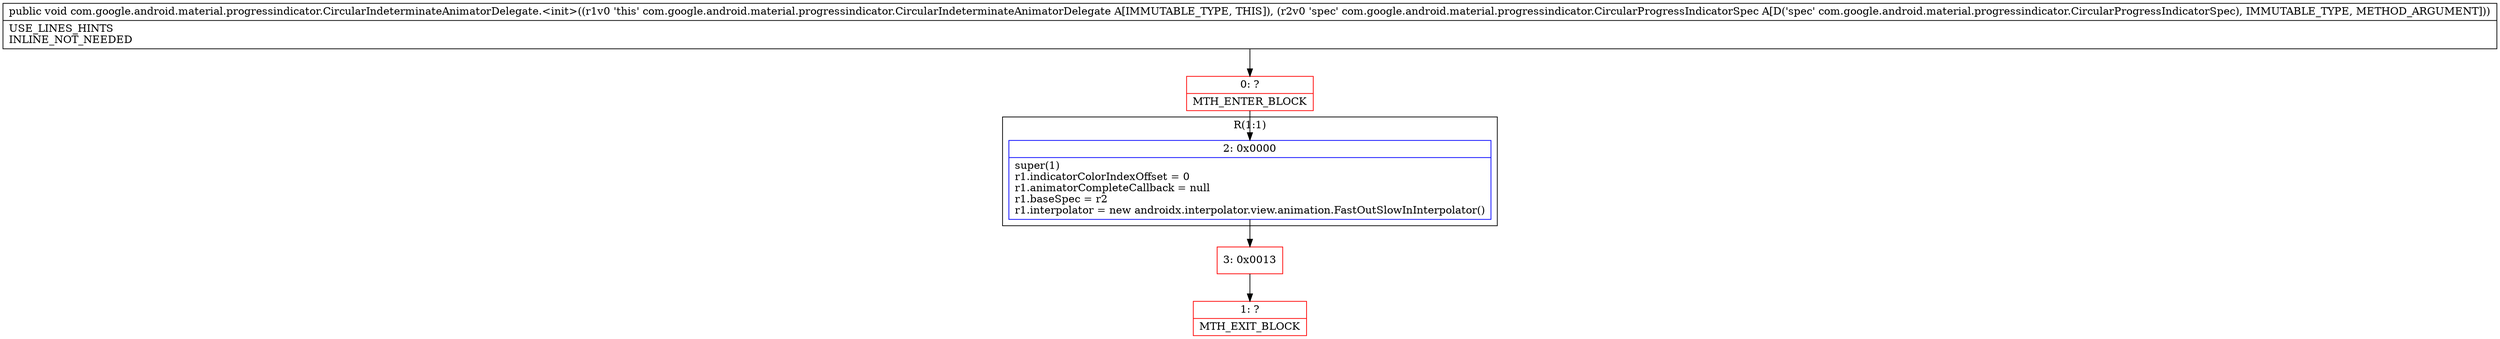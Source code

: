 digraph "CFG forcom.google.android.material.progressindicator.CircularIndeterminateAnimatorDelegate.\<init\>(Lcom\/google\/android\/material\/progressindicator\/CircularProgressIndicatorSpec;)V" {
subgraph cluster_Region_521627373 {
label = "R(1:1)";
node [shape=record,color=blue];
Node_2 [shape=record,label="{2\:\ 0x0000|super(1)\lr1.indicatorColorIndexOffset = 0\lr1.animatorCompleteCallback = null\lr1.baseSpec = r2\lr1.interpolator = new androidx.interpolator.view.animation.FastOutSlowInInterpolator()\l}"];
}
Node_0 [shape=record,color=red,label="{0\:\ ?|MTH_ENTER_BLOCK\l}"];
Node_3 [shape=record,color=red,label="{3\:\ 0x0013}"];
Node_1 [shape=record,color=red,label="{1\:\ ?|MTH_EXIT_BLOCK\l}"];
MethodNode[shape=record,label="{public void com.google.android.material.progressindicator.CircularIndeterminateAnimatorDelegate.\<init\>((r1v0 'this' com.google.android.material.progressindicator.CircularIndeterminateAnimatorDelegate A[IMMUTABLE_TYPE, THIS]), (r2v0 'spec' com.google.android.material.progressindicator.CircularProgressIndicatorSpec A[D('spec' com.google.android.material.progressindicator.CircularProgressIndicatorSpec), IMMUTABLE_TYPE, METHOD_ARGUMENT]))  | USE_LINES_HINTS\lINLINE_NOT_NEEDED\l}"];
MethodNode -> Node_0;Node_2 -> Node_3;
Node_0 -> Node_2;
Node_3 -> Node_1;
}

